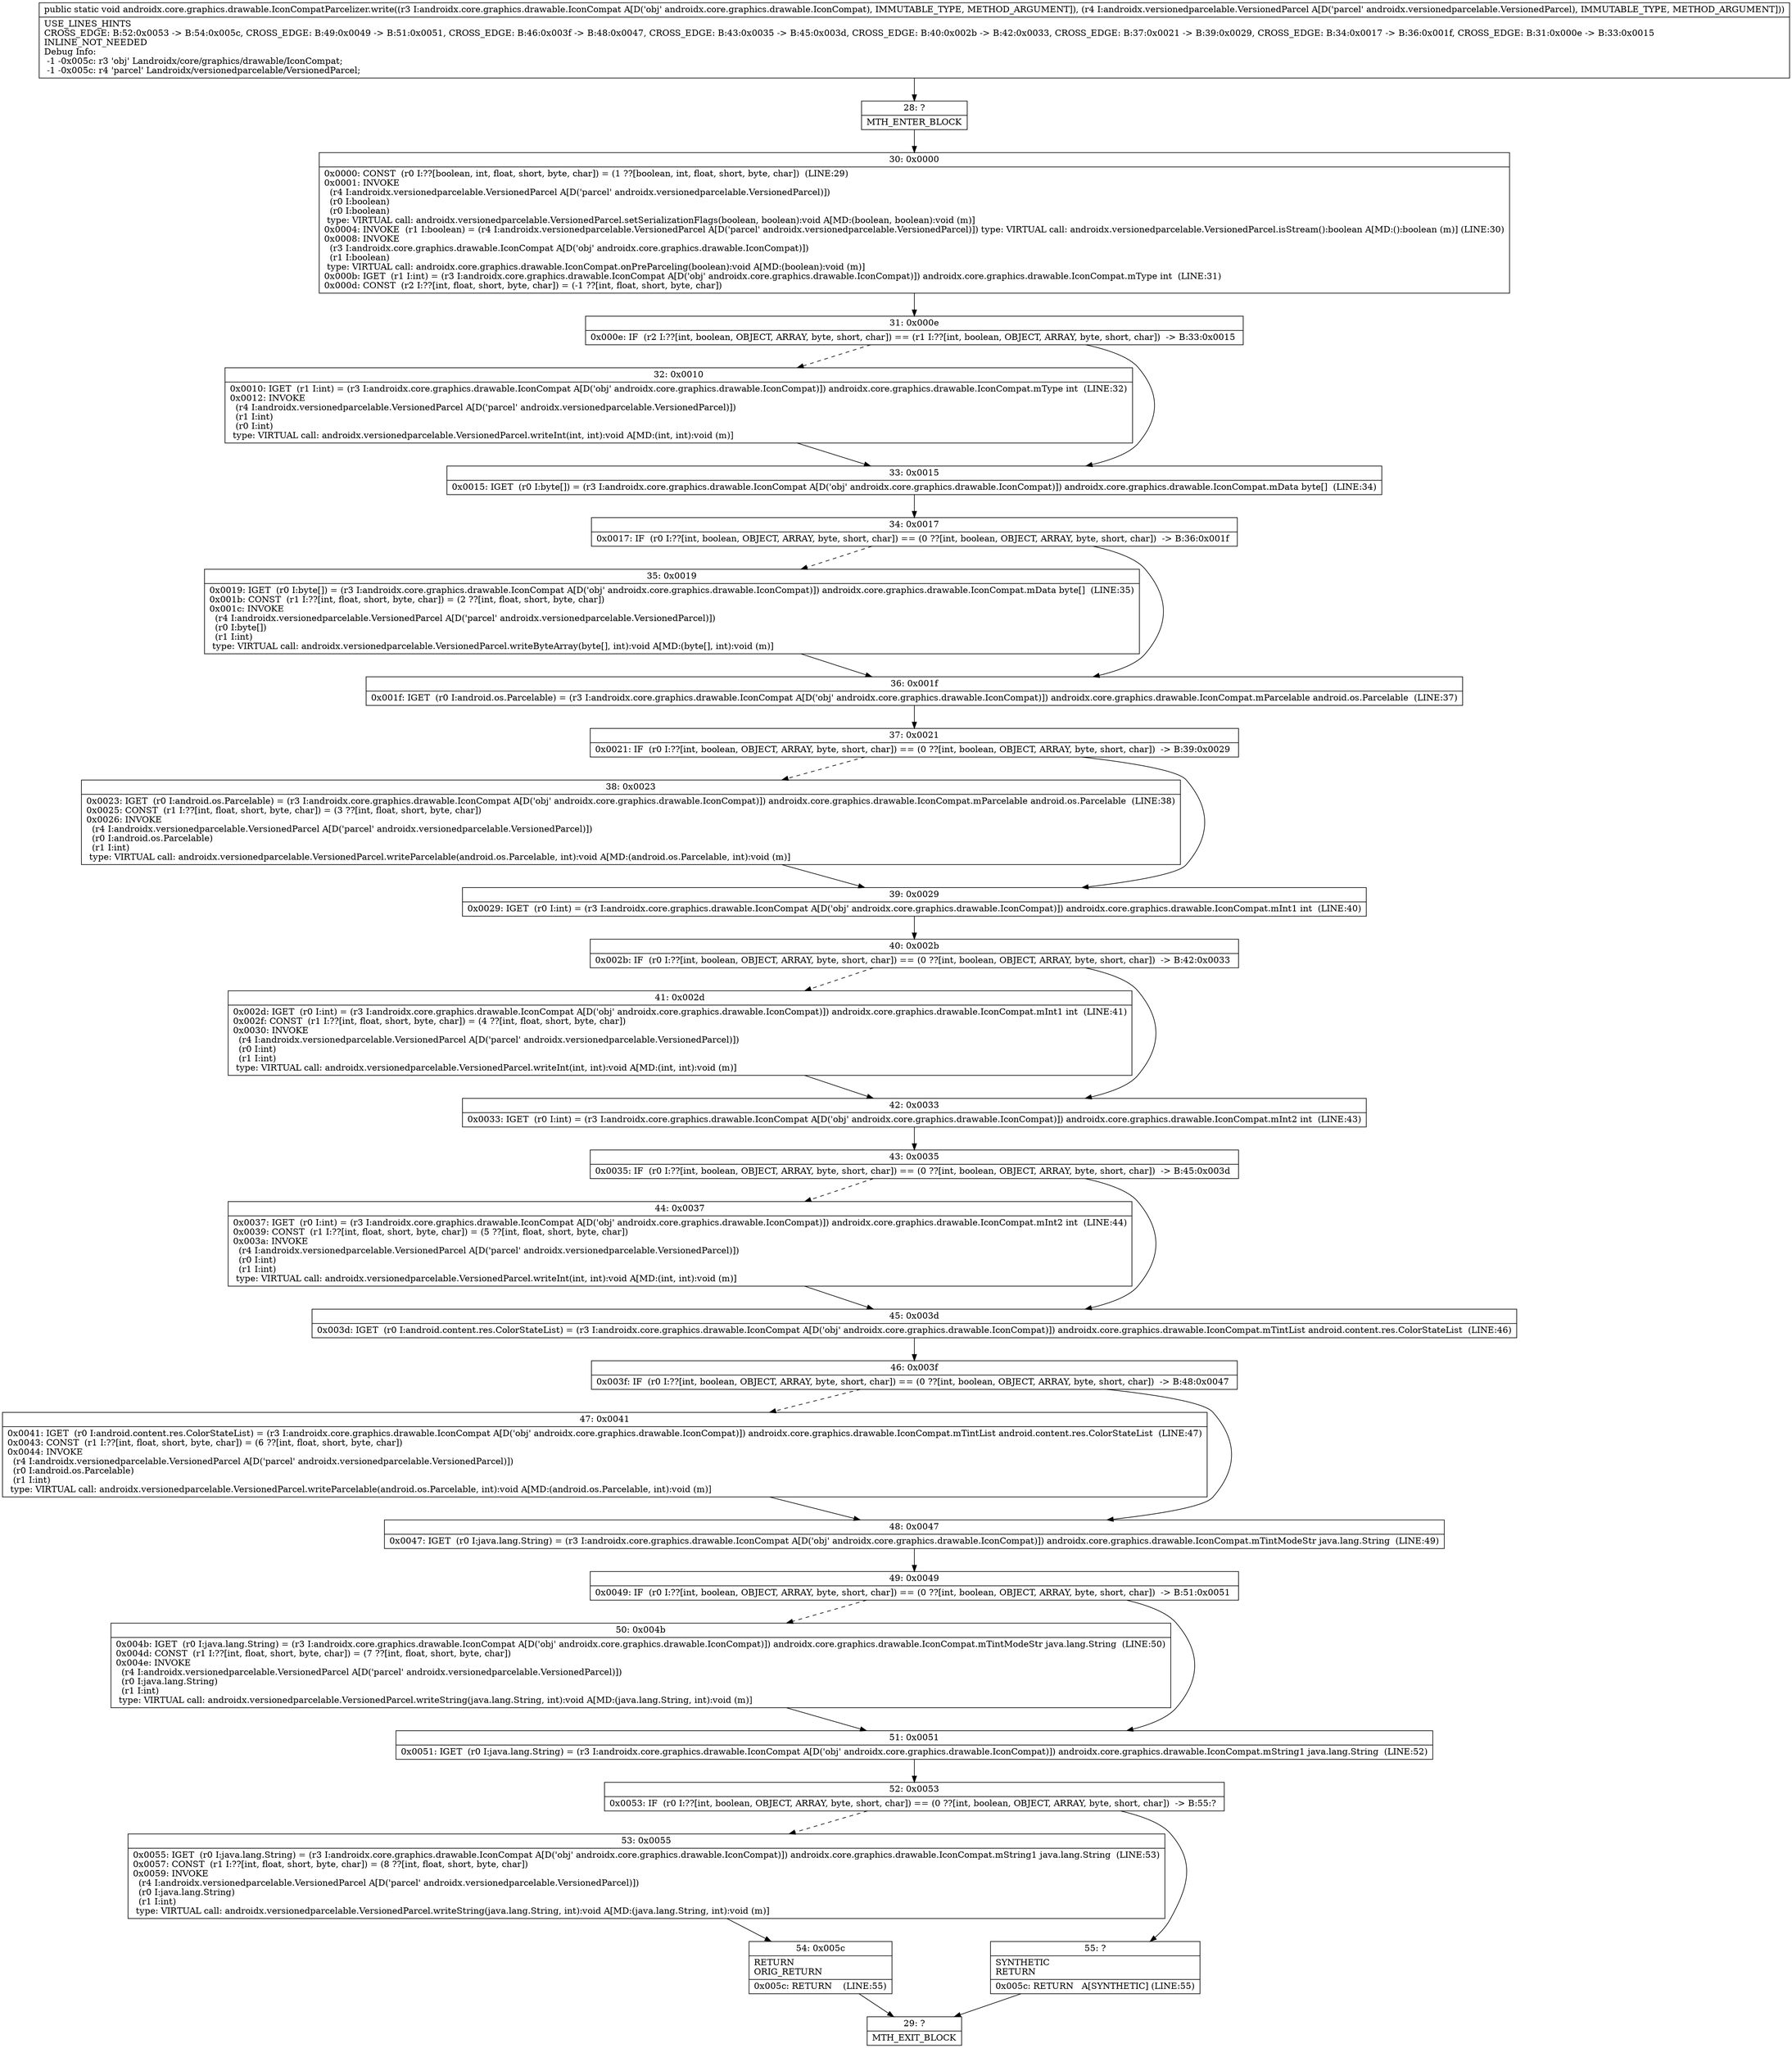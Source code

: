 digraph "CFG forandroidx.core.graphics.drawable.IconCompatParcelizer.write(Landroidx\/core\/graphics\/drawable\/IconCompat;Landroidx\/versionedparcelable\/VersionedParcel;)V" {
Node_28 [shape=record,label="{28\:\ ?|MTH_ENTER_BLOCK\l}"];
Node_30 [shape=record,label="{30\:\ 0x0000|0x0000: CONST  (r0 I:??[boolean, int, float, short, byte, char]) = (1 ??[boolean, int, float, short, byte, char])  (LINE:29)\l0x0001: INVOKE  \l  (r4 I:androidx.versionedparcelable.VersionedParcel A[D('parcel' androidx.versionedparcelable.VersionedParcel)])\l  (r0 I:boolean)\l  (r0 I:boolean)\l type: VIRTUAL call: androidx.versionedparcelable.VersionedParcel.setSerializationFlags(boolean, boolean):void A[MD:(boolean, boolean):void (m)]\l0x0004: INVOKE  (r1 I:boolean) = (r4 I:androidx.versionedparcelable.VersionedParcel A[D('parcel' androidx.versionedparcelable.VersionedParcel)]) type: VIRTUAL call: androidx.versionedparcelable.VersionedParcel.isStream():boolean A[MD:():boolean (m)] (LINE:30)\l0x0008: INVOKE  \l  (r3 I:androidx.core.graphics.drawable.IconCompat A[D('obj' androidx.core.graphics.drawable.IconCompat)])\l  (r1 I:boolean)\l type: VIRTUAL call: androidx.core.graphics.drawable.IconCompat.onPreParceling(boolean):void A[MD:(boolean):void (m)]\l0x000b: IGET  (r1 I:int) = (r3 I:androidx.core.graphics.drawable.IconCompat A[D('obj' androidx.core.graphics.drawable.IconCompat)]) androidx.core.graphics.drawable.IconCompat.mType int  (LINE:31)\l0x000d: CONST  (r2 I:??[int, float, short, byte, char]) = (\-1 ??[int, float, short, byte, char]) \l}"];
Node_31 [shape=record,label="{31\:\ 0x000e|0x000e: IF  (r2 I:??[int, boolean, OBJECT, ARRAY, byte, short, char]) == (r1 I:??[int, boolean, OBJECT, ARRAY, byte, short, char])  \-\> B:33:0x0015 \l}"];
Node_32 [shape=record,label="{32\:\ 0x0010|0x0010: IGET  (r1 I:int) = (r3 I:androidx.core.graphics.drawable.IconCompat A[D('obj' androidx.core.graphics.drawable.IconCompat)]) androidx.core.graphics.drawable.IconCompat.mType int  (LINE:32)\l0x0012: INVOKE  \l  (r4 I:androidx.versionedparcelable.VersionedParcel A[D('parcel' androidx.versionedparcelable.VersionedParcel)])\l  (r1 I:int)\l  (r0 I:int)\l type: VIRTUAL call: androidx.versionedparcelable.VersionedParcel.writeInt(int, int):void A[MD:(int, int):void (m)]\l}"];
Node_33 [shape=record,label="{33\:\ 0x0015|0x0015: IGET  (r0 I:byte[]) = (r3 I:androidx.core.graphics.drawable.IconCompat A[D('obj' androidx.core.graphics.drawable.IconCompat)]) androidx.core.graphics.drawable.IconCompat.mData byte[]  (LINE:34)\l}"];
Node_34 [shape=record,label="{34\:\ 0x0017|0x0017: IF  (r0 I:??[int, boolean, OBJECT, ARRAY, byte, short, char]) == (0 ??[int, boolean, OBJECT, ARRAY, byte, short, char])  \-\> B:36:0x001f \l}"];
Node_35 [shape=record,label="{35\:\ 0x0019|0x0019: IGET  (r0 I:byte[]) = (r3 I:androidx.core.graphics.drawable.IconCompat A[D('obj' androidx.core.graphics.drawable.IconCompat)]) androidx.core.graphics.drawable.IconCompat.mData byte[]  (LINE:35)\l0x001b: CONST  (r1 I:??[int, float, short, byte, char]) = (2 ??[int, float, short, byte, char]) \l0x001c: INVOKE  \l  (r4 I:androidx.versionedparcelable.VersionedParcel A[D('parcel' androidx.versionedparcelable.VersionedParcel)])\l  (r0 I:byte[])\l  (r1 I:int)\l type: VIRTUAL call: androidx.versionedparcelable.VersionedParcel.writeByteArray(byte[], int):void A[MD:(byte[], int):void (m)]\l}"];
Node_36 [shape=record,label="{36\:\ 0x001f|0x001f: IGET  (r0 I:android.os.Parcelable) = (r3 I:androidx.core.graphics.drawable.IconCompat A[D('obj' androidx.core.graphics.drawable.IconCompat)]) androidx.core.graphics.drawable.IconCompat.mParcelable android.os.Parcelable  (LINE:37)\l}"];
Node_37 [shape=record,label="{37\:\ 0x0021|0x0021: IF  (r0 I:??[int, boolean, OBJECT, ARRAY, byte, short, char]) == (0 ??[int, boolean, OBJECT, ARRAY, byte, short, char])  \-\> B:39:0x0029 \l}"];
Node_38 [shape=record,label="{38\:\ 0x0023|0x0023: IGET  (r0 I:android.os.Parcelable) = (r3 I:androidx.core.graphics.drawable.IconCompat A[D('obj' androidx.core.graphics.drawable.IconCompat)]) androidx.core.graphics.drawable.IconCompat.mParcelable android.os.Parcelable  (LINE:38)\l0x0025: CONST  (r1 I:??[int, float, short, byte, char]) = (3 ??[int, float, short, byte, char]) \l0x0026: INVOKE  \l  (r4 I:androidx.versionedparcelable.VersionedParcel A[D('parcel' androidx.versionedparcelable.VersionedParcel)])\l  (r0 I:android.os.Parcelable)\l  (r1 I:int)\l type: VIRTUAL call: androidx.versionedparcelable.VersionedParcel.writeParcelable(android.os.Parcelable, int):void A[MD:(android.os.Parcelable, int):void (m)]\l}"];
Node_39 [shape=record,label="{39\:\ 0x0029|0x0029: IGET  (r0 I:int) = (r3 I:androidx.core.graphics.drawable.IconCompat A[D('obj' androidx.core.graphics.drawable.IconCompat)]) androidx.core.graphics.drawable.IconCompat.mInt1 int  (LINE:40)\l}"];
Node_40 [shape=record,label="{40\:\ 0x002b|0x002b: IF  (r0 I:??[int, boolean, OBJECT, ARRAY, byte, short, char]) == (0 ??[int, boolean, OBJECT, ARRAY, byte, short, char])  \-\> B:42:0x0033 \l}"];
Node_41 [shape=record,label="{41\:\ 0x002d|0x002d: IGET  (r0 I:int) = (r3 I:androidx.core.graphics.drawable.IconCompat A[D('obj' androidx.core.graphics.drawable.IconCompat)]) androidx.core.graphics.drawable.IconCompat.mInt1 int  (LINE:41)\l0x002f: CONST  (r1 I:??[int, float, short, byte, char]) = (4 ??[int, float, short, byte, char]) \l0x0030: INVOKE  \l  (r4 I:androidx.versionedparcelable.VersionedParcel A[D('parcel' androidx.versionedparcelable.VersionedParcel)])\l  (r0 I:int)\l  (r1 I:int)\l type: VIRTUAL call: androidx.versionedparcelable.VersionedParcel.writeInt(int, int):void A[MD:(int, int):void (m)]\l}"];
Node_42 [shape=record,label="{42\:\ 0x0033|0x0033: IGET  (r0 I:int) = (r3 I:androidx.core.graphics.drawable.IconCompat A[D('obj' androidx.core.graphics.drawable.IconCompat)]) androidx.core.graphics.drawable.IconCompat.mInt2 int  (LINE:43)\l}"];
Node_43 [shape=record,label="{43\:\ 0x0035|0x0035: IF  (r0 I:??[int, boolean, OBJECT, ARRAY, byte, short, char]) == (0 ??[int, boolean, OBJECT, ARRAY, byte, short, char])  \-\> B:45:0x003d \l}"];
Node_44 [shape=record,label="{44\:\ 0x0037|0x0037: IGET  (r0 I:int) = (r3 I:androidx.core.graphics.drawable.IconCompat A[D('obj' androidx.core.graphics.drawable.IconCompat)]) androidx.core.graphics.drawable.IconCompat.mInt2 int  (LINE:44)\l0x0039: CONST  (r1 I:??[int, float, short, byte, char]) = (5 ??[int, float, short, byte, char]) \l0x003a: INVOKE  \l  (r4 I:androidx.versionedparcelable.VersionedParcel A[D('parcel' androidx.versionedparcelable.VersionedParcel)])\l  (r0 I:int)\l  (r1 I:int)\l type: VIRTUAL call: androidx.versionedparcelable.VersionedParcel.writeInt(int, int):void A[MD:(int, int):void (m)]\l}"];
Node_45 [shape=record,label="{45\:\ 0x003d|0x003d: IGET  (r0 I:android.content.res.ColorStateList) = (r3 I:androidx.core.graphics.drawable.IconCompat A[D('obj' androidx.core.graphics.drawable.IconCompat)]) androidx.core.graphics.drawable.IconCompat.mTintList android.content.res.ColorStateList  (LINE:46)\l}"];
Node_46 [shape=record,label="{46\:\ 0x003f|0x003f: IF  (r0 I:??[int, boolean, OBJECT, ARRAY, byte, short, char]) == (0 ??[int, boolean, OBJECT, ARRAY, byte, short, char])  \-\> B:48:0x0047 \l}"];
Node_47 [shape=record,label="{47\:\ 0x0041|0x0041: IGET  (r0 I:android.content.res.ColorStateList) = (r3 I:androidx.core.graphics.drawable.IconCompat A[D('obj' androidx.core.graphics.drawable.IconCompat)]) androidx.core.graphics.drawable.IconCompat.mTintList android.content.res.ColorStateList  (LINE:47)\l0x0043: CONST  (r1 I:??[int, float, short, byte, char]) = (6 ??[int, float, short, byte, char]) \l0x0044: INVOKE  \l  (r4 I:androidx.versionedparcelable.VersionedParcel A[D('parcel' androidx.versionedparcelable.VersionedParcel)])\l  (r0 I:android.os.Parcelable)\l  (r1 I:int)\l type: VIRTUAL call: androidx.versionedparcelable.VersionedParcel.writeParcelable(android.os.Parcelable, int):void A[MD:(android.os.Parcelable, int):void (m)]\l}"];
Node_48 [shape=record,label="{48\:\ 0x0047|0x0047: IGET  (r0 I:java.lang.String) = (r3 I:androidx.core.graphics.drawable.IconCompat A[D('obj' androidx.core.graphics.drawable.IconCompat)]) androidx.core.graphics.drawable.IconCompat.mTintModeStr java.lang.String  (LINE:49)\l}"];
Node_49 [shape=record,label="{49\:\ 0x0049|0x0049: IF  (r0 I:??[int, boolean, OBJECT, ARRAY, byte, short, char]) == (0 ??[int, boolean, OBJECT, ARRAY, byte, short, char])  \-\> B:51:0x0051 \l}"];
Node_50 [shape=record,label="{50\:\ 0x004b|0x004b: IGET  (r0 I:java.lang.String) = (r3 I:androidx.core.graphics.drawable.IconCompat A[D('obj' androidx.core.graphics.drawable.IconCompat)]) androidx.core.graphics.drawable.IconCompat.mTintModeStr java.lang.String  (LINE:50)\l0x004d: CONST  (r1 I:??[int, float, short, byte, char]) = (7 ??[int, float, short, byte, char]) \l0x004e: INVOKE  \l  (r4 I:androidx.versionedparcelable.VersionedParcel A[D('parcel' androidx.versionedparcelable.VersionedParcel)])\l  (r0 I:java.lang.String)\l  (r1 I:int)\l type: VIRTUAL call: androidx.versionedparcelable.VersionedParcel.writeString(java.lang.String, int):void A[MD:(java.lang.String, int):void (m)]\l}"];
Node_51 [shape=record,label="{51\:\ 0x0051|0x0051: IGET  (r0 I:java.lang.String) = (r3 I:androidx.core.graphics.drawable.IconCompat A[D('obj' androidx.core.graphics.drawable.IconCompat)]) androidx.core.graphics.drawable.IconCompat.mString1 java.lang.String  (LINE:52)\l}"];
Node_52 [shape=record,label="{52\:\ 0x0053|0x0053: IF  (r0 I:??[int, boolean, OBJECT, ARRAY, byte, short, char]) == (0 ??[int, boolean, OBJECT, ARRAY, byte, short, char])  \-\> B:55:? \l}"];
Node_53 [shape=record,label="{53\:\ 0x0055|0x0055: IGET  (r0 I:java.lang.String) = (r3 I:androidx.core.graphics.drawable.IconCompat A[D('obj' androidx.core.graphics.drawable.IconCompat)]) androidx.core.graphics.drawable.IconCompat.mString1 java.lang.String  (LINE:53)\l0x0057: CONST  (r1 I:??[int, float, short, byte, char]) = (8 ??[int, float, short, byte, char]) \l0x0059: INVOKE  \l  (r4 I:androidx.versionedparcelable.VersionedParcel A[D('parcel' androidx.versionedparcelable.VersionedParcel)])\l  (r0 I:java.lang.String)\l  (r1 I:int)\l type: VIRTUAL call: androidx.versionedparcelable.VersionedParcel.writeString(java.lang.String, int):void A[MD:(java.lang.String, int):void (m)]\l}"];
Node_54 [shape=record,label="{54\:\ 0x005c|RETURN\lORIG_RETURN\l|0x005c: RETURN    (LINE:55)\l}"];
Node_29 [shape=record,label="{29\:\ ?|MTH_EXIT_BLOCK\l}"];
Node_55 [shape=record,label="{55\:\ ?|SYNTHETIC\lRETURN\l|0x005c: RETURN   A[SYNTHETIC] (LINE:55)\l}"];
MethodNode[shape=record,label="{public static void androidx.core.graphics.drawable.IconCompatParcelizer.write((r3 I:androidx.core.graphics.drawable.IconCompat A[D('obj' androidx.core.graphics.drawable.IconCompat), IMMUTABLE_TYPE, METHOD_ARGUMENT]), (r4 I:androidx.versionedparcelable.VersionedParcel A[D('parcel' androidx.versionedparcelable.VersionedParcel), IMMUTABLE_TYPE, METHOD_ARGUMENT]))  | USE_LINES_HINTS\lCROSS_EDGE: B:52:0x0053 \-\> B:54:0x005c, CROSS_EDGE: B:49:0x0049 \-\> B:51:0x0051, CROSS_EDGE: B:46:0x003f \-\> B:48:0x0047, CROSS_EDGE: B:43:0x0035 \-\> B:45:0x003d, CROSS_EDGE: B:40:0x002b \-\> B:42:0x0033, CROSS_EDGE: B:37:0x0021 \-\> B:39:0x0029, CROSS_EDGE: B:34:0x0017 \-\> B:36:0x001f, CROSS_EDGE: B:31:0x000e \-\> B:33:0x0015\lINLINE_NOT_NEEDED\lDebug Info:\l  \-1 \-0x005c: r3 'obj' Landroidx\/core\/graphics\/drawable\/IconCompat;\l  \-1 \-0x005c: r4 'parcel' Landroidx\/versionedparcelable\/VersionedParcel;\l}"];
MethodNode -> Node_28;Node_28 -> Node_30;
Node_30 -> Node_31;
Node_31 -> Node_32[style=dashed];
Node_31 -> Node_33;
Node_32 -> Node_33;
Node_33 -> Node_34;
Node_34 -> Node_35[style=dashed];
Node_34 -> Node_36;
Node_35 -> Node_36;
Node_36 -> Node_37;
Node_37 -> Node_38[style=dashed];
Node_37 -> Node_39;
Node_38 -> Node_39;
Node_39 -> Node_40;
Node_40 -> Node_41[style=dashed];
Node_40 -> Node_42;
Node_41 -> Node_42;
Node_42 -> Node_43;
Node_43 -> Node_44[style=dashed];
Node_43 -> Node_45;
Node_44 -> Node_45;
Node_45 -> Node_46;
Node_46 -> Node_47[style=dashed];
Node_46 -> Node_48;
Node_47 -> Node_48;
Node_48 -> Node_49;
Node_49 -> Node_50[style=dashed];
Node_49 -> Node_51;
Node_50 -> Node_51;
Node_51 -> Node_52;
Node_52 -> Node_53[style=dashed];
Node_52 -> Node_55;
Node_53 -> Node_54;
Node_54 -> Node_29;
Node_55 -> Node_29;
}

